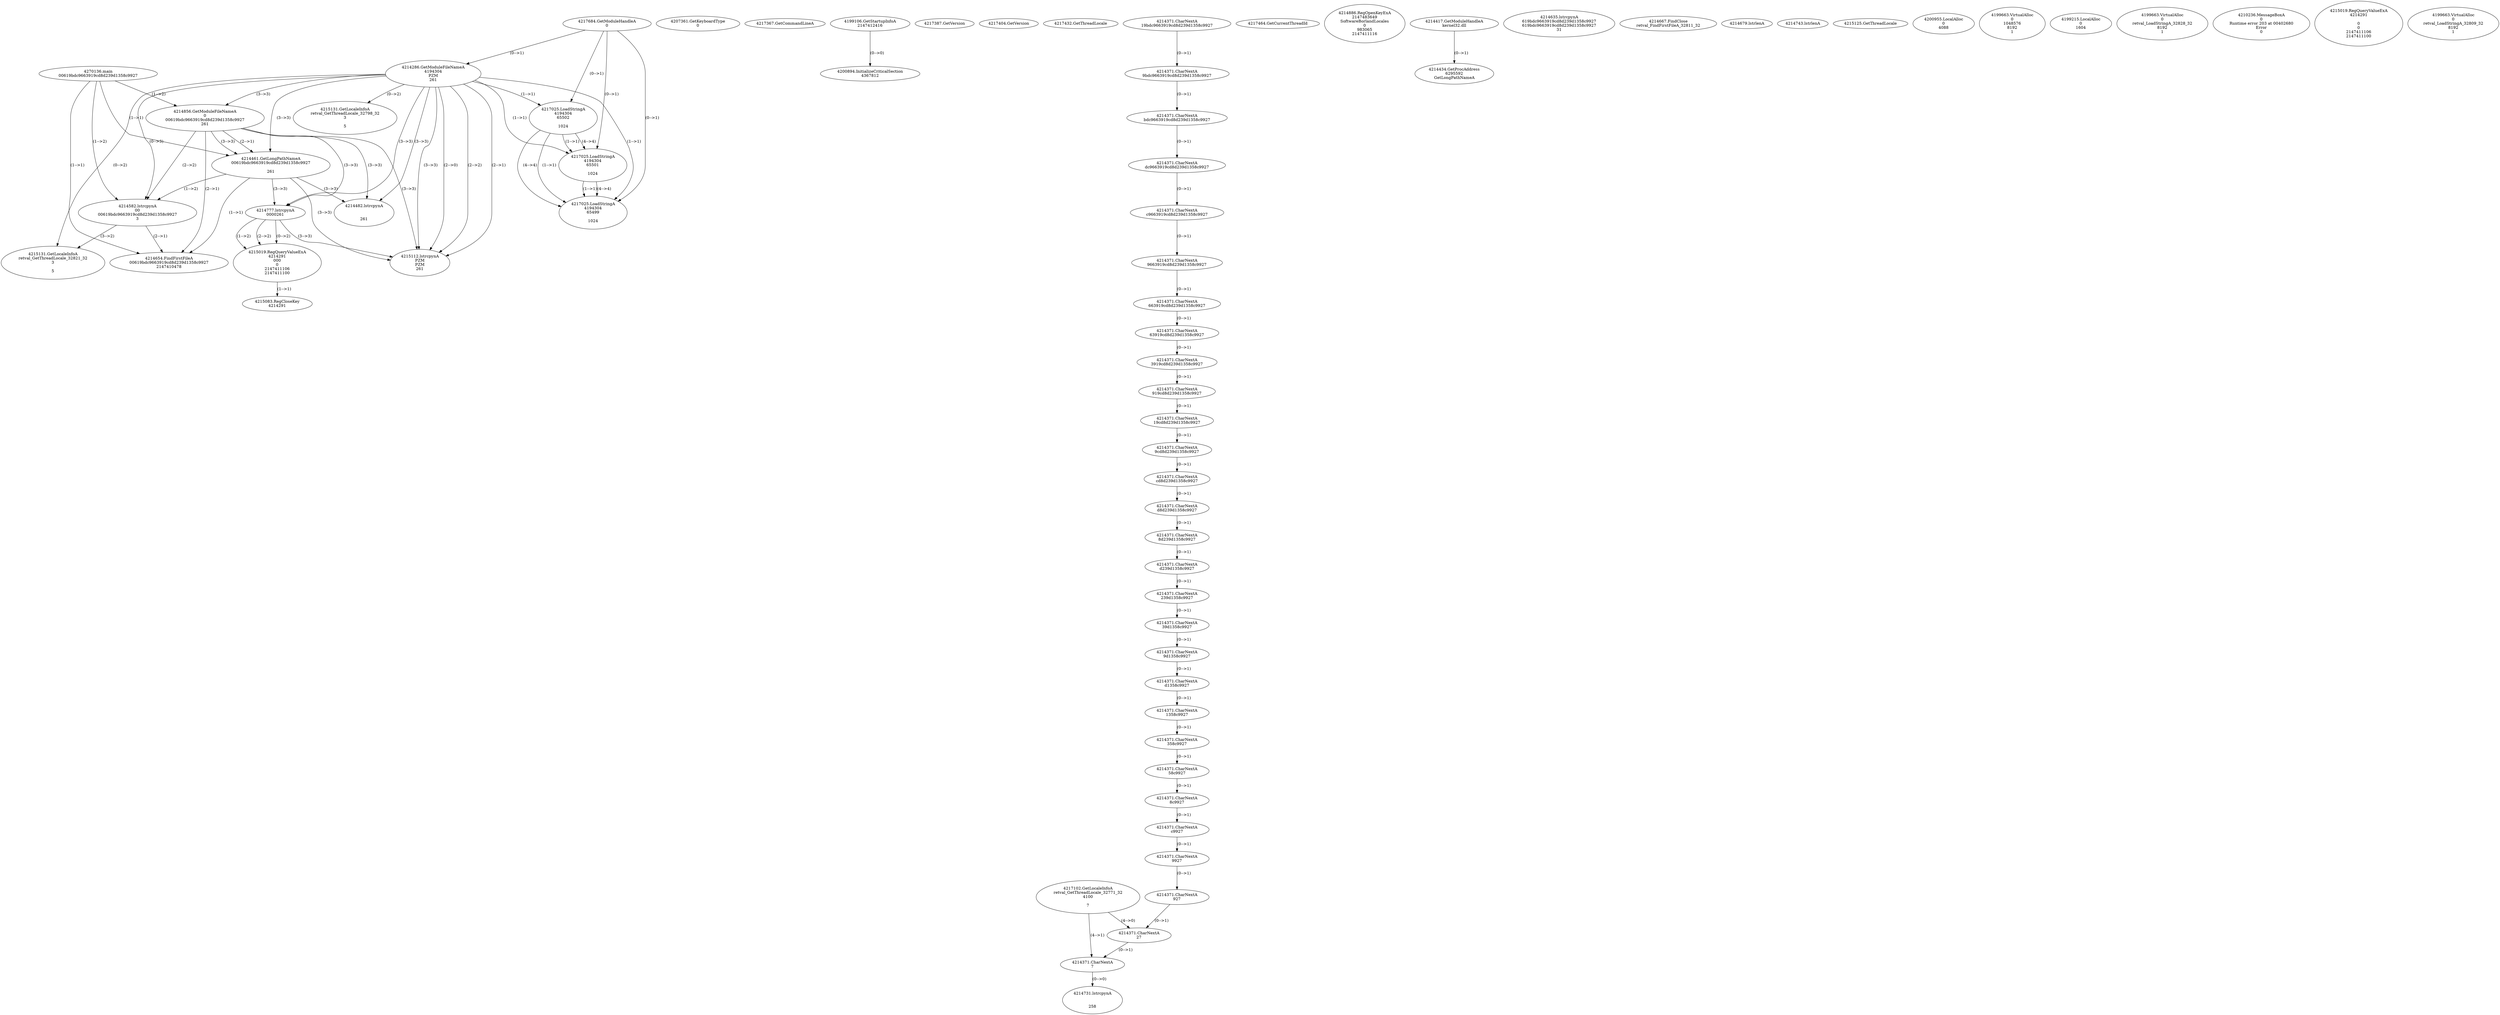 // Global SCDG with merge call
digraph {
	0 [label="4270136.main
00619bdc9663919cd8d239d1358c9927"]
	1 [label="4217684.GetModuleHandleA
0"]
	2 [label="4207361.GetKeyboardType
0"]
	3 [label="4217367.GetCommandLineA
"]
	4 [label="4199106.GetStartupInfoA
2147412416"]
	5 [label="4217387.GetVersion
"]
	6 [label="4217404.GetVersion
"]
	7 [label="4217432.GetThreadLocale
"]
	8 [label="4217102.GetLocaleInfoA
retval_GetThreadLocale_32771_32
4100

7"]
	9 [label="4217464.GetCurrentThreadId
"]
	10 [label="4214286.GetModuleFileNameA
4194304
PZM
261"]
	1 -> 10 [label="(0-->1)"]
	11 [label="4214856.GetModuleFileNameA
0
00619bdc9663919cd8d239d1358c9927
261"]
	0 -> 11 [label="(1-->2)"]
	10 -> 11 [label="(3-->3)"]
	12 [label="4214886.RegOpenKeyExA
2147483649
Software\Borland\Locales
0
983065
2147411116"]
	13 [label="4214417.GetModuleHandleA
kernel32.dll"]
	14 [label="4214434.GetProcAddress
6295592
GetLongPathNameA"]
	13 -> 14 [label="(0-->1)"]
	15 [label="4214461.GetLongPathNameA
00619bdc9663919cd8d239d1358c9927

261"]
	0 -> 15 [label="(1-->1)"]
	11 -> 15 [label="(2-->1)"]
	10 -> 15 [label="(3-->3)"]
	11 -> 15 [label="(3-->3)"]
	16 [label="4214582.lstrcpynA
00
00619bdc9663919cd8d239d1358c9927
3"]
	0 -> 16 [label="(1-->2)"]
	11 -> 16 [label="(2-->2)"]
	15 -> 16 [label="(1-->2)"]
	10 -> 16 [label="(0-->3)"]
	17 [label="4214371.CharNextA
19bdc9663919cd8d239d1358c9927"]
	18 [label="4214371.CharNextA
9bdc9663919cd8d239d1358c9927"]
	17 -> 18 [label="(0-->1)"]
	19 [label="4214371.CharNextA
bdc9663919cd8d239d1358c9927"]
	18 -> 19 [label="(0-->1)"]
	20 [label="4214371.CharNextA
dc9663919cd8d239d1358c9927"]
	19 -> 20 [label="(0-->1)"]
	21 [label="4214371.CharNextA
c9663919cd8d239d1358c9927"]
	20 -> 21 [label="(0-->1)"]
	22 [label="4214371.CharNextA
9663919cd8d239d1358c9927"]
	21 -> 22 [label="(0-->1)"]
	23 [label="4214371.CharNextA
663919cd8d239d1358c9927"]
	22 -> 23 [label="(0-->1)"]
	24 [label="4214371.CharNextA
63919cd8d239d1358c9927"]
	23 -> 24 [label="(0-->1)"]
	25 [label="4214371.CharNextA
3919cd8d239d1358c9927"]
	24 -> 25 [label="(0-->1)"]
	26 [label="4214371.CharNextA
919cd8d239d1358c9927"]
	25 -> 26 [label="(0-->1)"]
	27 [label="4214371.CharNextA
19cd8d239d1358c9927"]
	26 -> 27 [label="(0-->1)"]
	28 [label="4214371.CharNextA
9cd8d239d1358c9927"]
	27 -> 28 [label="(0-->1)"]
	29 [label="4214371.CharNextA
cd8d239d1358c9927"]
	28 -> 29 [label="(0-->1)"]
	30 [label="4214371.CharNextA
d8d239d1358c9927"]
	29 -> 30 [label="(0-->1)"]
	31 [label="4214371.CharNextA
8d239d1358c9927"]
	30 -> 31 [label="(0-->1)"]
	32 [label="4214371.CharNextA
d239d1358c9927"]
	31 -> 32 [label="(0-->1)"]
	33 [label="4214371.CharNextA
239d1358c9927"]
	32 -> 33 [label="(0-->1)"]
	34 [label="4214371.CharNextA
39d1358c9927"]
	33 -> 34 [label="(0-->1)"]
	35 [label="4214371.CharNextA
9d1358c9927"]
	34 -> 35 [label="(0-->1)"]
	36 [label="4214371.CharNextA
d1358c9927"]
	35 -> 36 [label="(0-->1)"]
	37 [label="4214371.CharNextA
1358c9927"]
	36 -> 37 [label="(0-->1)"]
	38 [label="4214371.CharNextA
358c9927"]
	37 -> 38 [label="(0-->1)"]
	39 [label="4214371.CharNextA
58c9927"]
	38 -> 39 [label="(0-->1)"]
	40 [label="4214371.CharNextA
8c9927"]
	39 -> 40 [label="(0-->1)"]
	41 [label="4214371.CharNextA
c9927"]
	40 -> 41 [label="(0-->1)"]
	42 [label="4214371.CharNextA
9927"]
	41 -> 42 [label="(0-->1)"]
	43 [label="4214371.CharNextA
927"]
	42 -> 43 [label="(0-->1)"]
	44 [label="4214371.CharNextA
27"]
	43 -> 44 [label="(0-->1)"]
	8 -> 44 [label="(4-->0)"]
	45 [label="4214371.CharNextA
7"]
	8 -> 45 [label="(4-->1)"]
	44 -> 45 [label="(0-->1)"]
	46 [label="4214635.lstrcpynA
619bdc9663919cd8d239d1358c9927
619bdc9663919cd8d239d1358c9927
31"]
	47 [label="4214654.FindFirstFileA
00619bdc9663919cd8d239d1358c9927
2147410478"]
	0 -> 47 [label="(1-->1)"]
	11 -> 47 [label="(2-->1)"]
	15 -> 47 [label="(1-->1)"]
	16 -> 47 [label="(2-->1)"]
	48 [label="4214667.FindClose
retval_FindFirstFileA_32811_32"]
	49 [label="4214679.lstrlenA
"]
	50 [label="4214731.lstrcpynA


258"]
	45 -> 50 [label="(0-->0)"]
	51 [label="4214743.lstrlenA
"]
	52 [label="4214777.lstrcpynA
00\
00\
261"]
	10 -> 52 [label="(3-->3)"]
	11 -> 52 [label="(3-->3)"]
	15 -> 52 [label="(3-->3)"]
	53 [label="4215019.RegQueryValueExA
4214291
00\
0
0
2147411106
2147411100"]
	52 -> 53 [label="(1-->2)"]
	52 -> 53 [label="(2-->2)"]
	52 -> 53 [label="(0-->2)"]
	54 [label="4215083.RegCloseKey
4214291"]
	53 -> 54 [label="(1-->1)"]
	55 [label="4215112.lstrcpynA
PZM
PZM
261"]
	10 -> 55 [label="(2-->1)"]
	10 -> 55 [label="(2-->2)"]
	10 -> 55 [label="(3-->3)"]
	11 -> 55 [label="(3-->3)"]
	15 -> 55 [label="(3-->3)"]
	52 -> 55 [label="(3-->3)"]
	10 -> 55 [label="(2-->0)"]
	56 [label="4215125.GetThreadLocale
"]
	57 [label="4215131.GetLocaleInfoA
retval_GetThreadLocale_32821_32
3

5"]
	10 -> 57 [label="(0-->2)"]
	16 -> 57 [label="(3-->2)"]
	58 [label="4217025.LoadStringA
4194304
65502

1024"]
	1 -> 58 [label="(0-->1)"]
	10 -> 58 [label="(1-->1)"]
	59 [label="4217025.LoadStringA
4194304
65501

1024"]
	1 -> 59 [label="(0-->1)"]
	10 -> 59 [label="(1-->1)"]
	58 -> 59 [label="(1-->1)"]
	58 -> 59 [label="(4-->4)"]
	60 [label="4217025.LoadStringA
4194304
65499

1024"]
	1 -> 60 [label="(0-->1)"]
	10 -> 60 [label="(1-->1)"]
	58 -> 60 [label="(1-->1)"]
	59 -> 60 [label="(1-->1)"]
	58 -> 60 [label="(4-->4)"]
	59 -> 60 [label="(4-->4)"]
	61 [label="4200894.InitializeCriticalSection
4367812"]
	4 -> 61 [label="(0-->0)"]
	62 [label="4200955.LocalAlloc
0
4088"]
	63 [label="4199663.VirtualAlloc
0
1048576
8192
1"]
	64 [label="4199215.LocalAlloc
0
1604"]
	65 [label="4199663.VirtualAlloc
0
retval_LoadStringA_32828_32
8192
1"]
	66 [label="4210236.MessageBoxA
0
Runtime error 203 at 00402680
Error
0"]
	67 [label="4214482.lstrcpynA


261"]
	10 -> 67 [label="(3-->3)"]
	11 -> 67 [label="(3-->3)"]
	15 -> 67 [label="(3-->3)"]
	68 [label="4215019.RegQueryValueExA
4214291

0
0
2147411106
2147411100"]
	69 [label="4215131.GetLocaleInfoA
retval_GetThreadLocale_32798_32
3

5"]
	10 -> 69 [label="(0-->2)"]
	70 [label="4199663.VirtualAlloc
0
retval_LoadStringA_32809_32
8192
1"]
}
